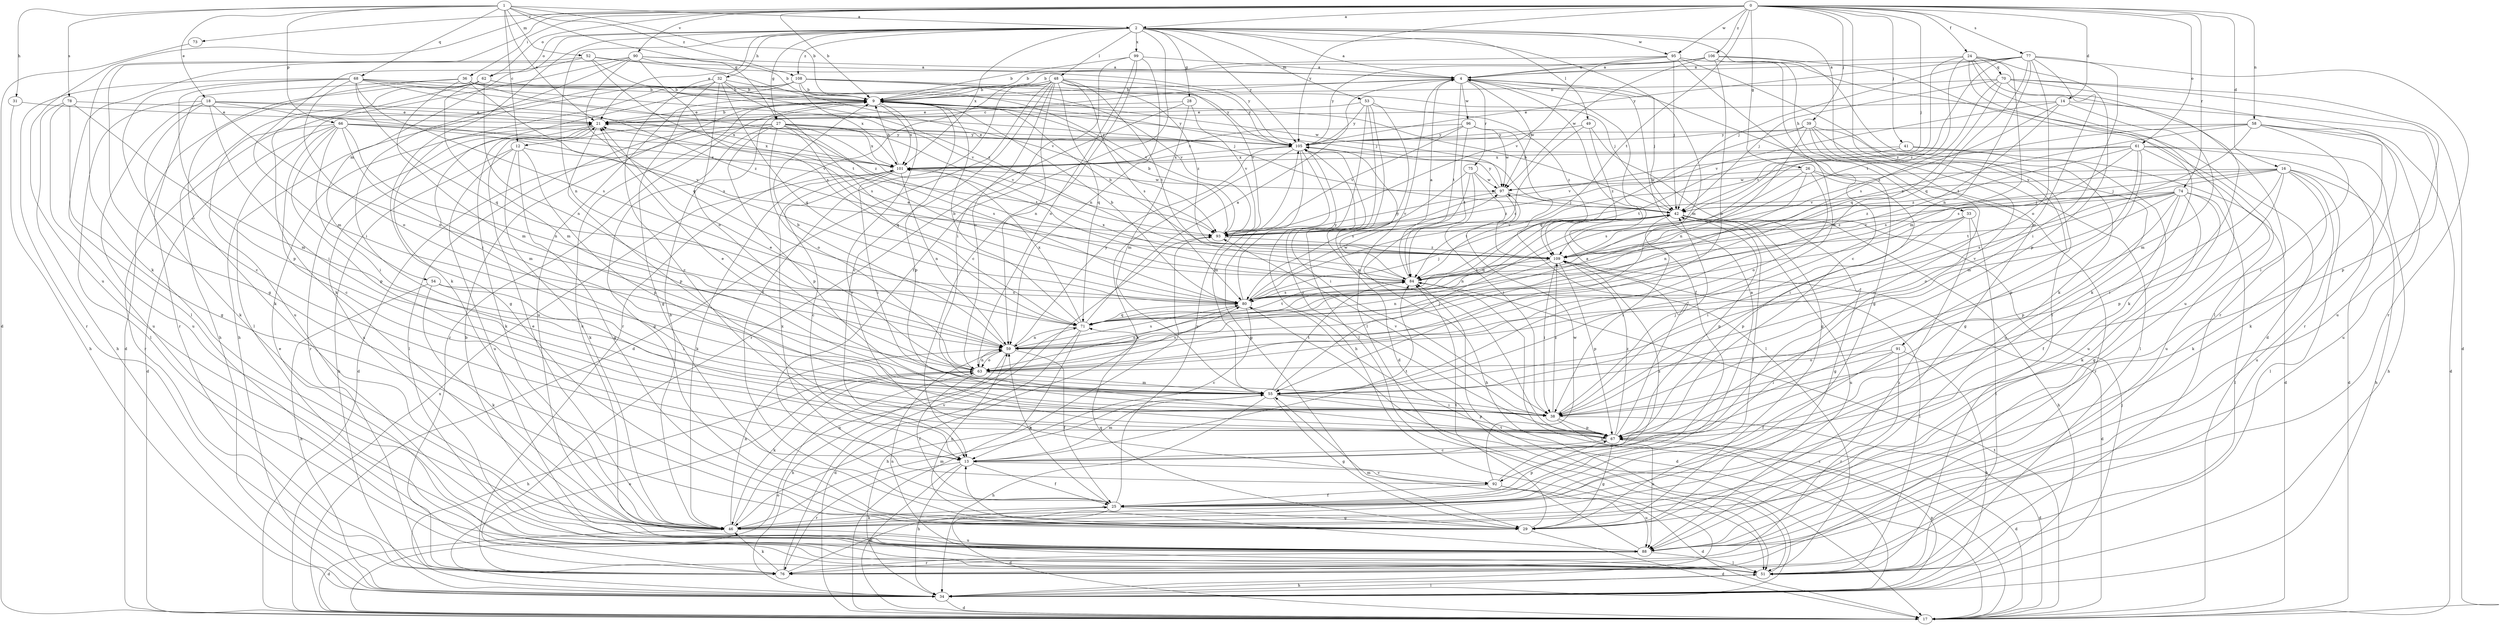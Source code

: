strict digraph  {
0;
1;
2;
4;
9;
12;
13;
14;
16;
17;
18;
21;
24;
25;
26;
27;
28;
29;
31;
32;
33;
34;
36;
38;
39;
41;
42;
46;
48;
49;
51;
52;
53;
54;
55;
58;
59;
61;
62;
63;
66;
67;
68;
70;
71;
73;
74;
75;
76;
77;
78;
80;
84;
88;
90;
91;
92;
93;
95;
96;
97;
99;
101;
105;
106;
108;
109;
0 -> 2  [label=a];
0 -> 9  [label=b];
0 -> 14  [label=d];
0 -> 16  [label=d];
0 -> 24  [label=f];
0 -> 26  [label=g];
0 -> 36  [label=i];
0 -> 39  [label=j];
0 -> 41  [label=j];
0 -> 42  [label=j];
0 -> 46  [label=k];
0 -> 58  [label=n];
0 -> 61  [label=o];
0 -> 62  [label=o];
0 -> 73  [label=r];
0 -> 74  [label=r];
0 -> 77  [label=s];
0 -> 84  [label=t];
0 -> 88  [label=u];
0 -> 90  [label=v];
0 -> 91  [label=v];
0 -> 95  [label=w];
0 -> 105  [label=y];
0 -> 106  [label=z];
1 -> 2  [label=a];
1 -> 9  [label=b];
1 -> 12  [label=c];
1 -> 18  [label=e];
1 -> 21  [label=e];
1 -> 27  [label=g];
1 -> 31  [label=h];
1 -> 52  [label=m];
1 -> 66  [label=p];
1 -> 68  [label=q];
1 -> 78  [label=s];
1 -> 108  [label=z];
2 -> 4  [label=a];
2 -> 21  [label=e];
2 -> 25  [label=f];
2 -> 27  [label=g];
2 -> 28  [label=g];
2 -> 32  [label=h];
2 -> 33  [label=h];
2 -> 46  [label=k];
2 -> 48  [label=l];
2 -> 49  [label=l];
2 -> 53  [label=m];
2 -> 54  [label=m];
2 -> 55  [label=m];
2 -> 59  [label=n];
2 -> 62  [label=o];
2 -> 92  [label=v];
2 -> 95  [label=w];
2 -> 99  [label=x];
2 -> 101  [label=x];
2 -> 105  [label=y];
2 -> 108  [label=z];
4 -> 9  [label=b];
4 -> 12  [label=c];
4 -> 25  [label=f];
4 -> 29  [label=g];
4 -> 42  [label=j];
4 -> 51  [label=l];
4 -> 75  [label=r];
4 -> 84  [label=t];
4 -> 96  [label=w];
4 -> 97  [label=w];
9 -> 21  [label=e];
9 -> 67  [label=p];
9 -> 76  [label=r];
9 -> 88  [label=u];
9 -> 92  [label=v];
9 -> 101  [label=x];
9 -> 105  [label=y];
12 -> 29  [label=g];
12 -> 34  [label=h];
12 -> 46  [label=k];
12 -> 67  [label=p];
12 -> 88  [label=u];
12 -> 101  [label=x];
13 -> 17  [label=d];
13 -> 25  [label=f];
13 -> 34  [label=h];
13 -> 55  [label=m];
13 -> 76  [label=r];
13 -> 84  [label=t];
13 -> 92  [label=v];
14 -> 21  [label=e];
14 -> 55  [label=m];
14 -> 67  [label=p];
14 -> 84  [label=t];
14 -> 93  [label=v];
14 -> 109  [label=z];
16 -> 34  [label=h];
16 -> 38  [label=i];
16 -> 42  [label=j];
16 -> 46  [label=k];
16 -> 51  [label=l];
16 -> 67  [label=p];
16 -> 88  [label=u];
16 -> 93  [label=v];
16 -> 97  [label=w];
16 -> 109  [label=z];
17 -> 63  [label=o];
17 -> 80  [label=s];
17 -> 84  [label=t];
17 -> 93  [label=v];
17 -> 101  [label=x];
18 -> 21  [label=e];
18 -> 38  [label=i];
18 -> 46  [label=k];
18 -> 51  [label=l];
18 -> 59  [label=n];
18 -> 88  [label=u];
18 -> 93  [label=v];
18 -> 101  [label=x];
21 -> 9  [label=b];
21 -> 46  [label=k];
21 -> 67  [label=p];
21 -> 76  [label=r];
21 -> 88  [label=u];
21 -> 105  [label=y];
24 -> 4  [label=a];
24 -> 46  [label=k];
24 -> 55  [label=m];
24 -> 67  [label=p];
24 -> 70  [label=q];
24 -> 76  [label=r];
24 -> 84  [label=t];
24 -> 88  [label=u];
24 -> 109  [label=z];
25 -> 4  [label=a];
25 -> 17  [label=d];
25 -> 29  [label=g];
25 -> 46  [label=k];
25 -> 59  [label=n];
25 -> 67  [label=p];
25 -> 105  [label=y];
26 -> 38  [label=i];
26 -> 59  [label=n];
26 -> 63  [label=o];
26 -> 76  [label=r];
26 -> 80  [label=s];
26 -> 97  [label=w];
27 -> 17  [label=d];
27 -> 29  [label=g];
27 -> 51  [label=l];
27 -> 63  [label=o];
27 -> 67  [label=p];
27 -> 71  [label=q];
27 -> 80  [label=s];
27 -> 84  [label=t];
27 -> 93  [label=v];
27 -> 101  [label=x];
27 -> 105  [label=y];
28 -> 21  [label=e];
28 -> 55  [label=m];
28 -> 76  [label=r];
28 -> 93  [label=v];
29 -> 17  [label=d];
29 -> 59  [label=n];
29 -> 71  [label=q];
29 -> 84  [label=t];
31 -> 21  [label=e];
31 -> 34  [label=h];
32 -> 9  [label=b];
32 -> 13  [label=c];
32 -> 29  [label=g];
32 -> 51  [label=l];
32 -> 63  [label=o];
32 -> 71  [label=q];
32 -> 80  [label=s];
32 -> 93  [label=v];
33 -> 38  [label=i];
33 -> 51  [label=l];
33 -> 67  [label=p];
33 -> 88  [label=u];
33 -> 93  [label=v];
34 -> 17  [label=d];
34 -> 42  [label=j];
34 -> 51  [label=l];
34 -> 63  [label=o];
34 -> 67  [label=p];
36 -> 9  [label=b];
36 -> 42  [label=j];
36 -> 46  [label=k];
36 -> 55  [label=m];
36 -> 76  [label=r];
36 -> 80  [label=s];
36 -> 109  [label=z];
38 -> 17  [label=d];
38 -> 42  [label=j];
38 -> 67  [label=p];
38 -> 88  [label=u];
38 -> 93  [label=v];
38 -> 109  [label=z];
39 -> 13  [label=c];
39 -> 29  [label=g];
39 -> 51  [label=l];
39 -> 59  [label=n];
39 -> 71  [label=q];
39 -> 88  [label=u];
39 -> 105  [label=y];
41 -> 17  [label=d];
41 -> 84  [label=t];
41 -> 88  [label=u];
41 -> 101  [label=x];
42 -> 9  [label=b];
42 -> 25  [label=f];
42 -> 29  [label=g];
42 -> 34  [label=h];
42 -> 38  [label=i];
42 -> 59  [label=n];
42 -> 67  [label=p];
42 -> 71  [label=q];
42 -> 88  [label=u];
42 -> 93  [label=v];
46 -> 9  [label=b];
46 -> 17  [label=d];
46 -> 21  [label=e];
46 -> 55  [label=m];
46 -> 59  [label=n];
46 -> 71  [label=q];
46 -> 88  [label=u];
48 -> 9  [label=b];
48 -> 13  [label=c];
48 -> 17  [label=d];
48 -> 25  [label=f];
48 -> 59  [label=n];
48 -> 63  [label=o];
48 -> 71  [label=q];
48 -> 76  [label=r];
48 -> 80  [label=s];
48 -> 84  [label=t];
48 -> 88  [label=u];
48 -> 93  [label=v];
48 -> 105  [label=y];
48 -> 109  [label=z];
49 -> 29  [label=g];
49 -> 80  [label=s];
49 -> 105  [label=y];
49 -> 109  [label=z];
51 -> 9  [label=b];
51 -> 21  [label=e];
51 -> 34  [label=h];
51 -> 59  [label=n];
51 -> 84  [label=t];
52 -> 4  [label=a];
52 -> 29  [label=g];
52 -> 55  [label=m];
52 -> 84  [label=t];
52 -> 105  [label=y];
52 -> 109  [label=z];
53 -> 17  [label=d];
53 -> 21  [label=e];
53 -> 34  [label=h];
53 -> 51  [label=l];
53 -> 67  [label=p];
53 -> 105  [label=y];
53 -> 109  [label=z];
54 -> 34  [label=h];
54 -> 38  [label=i];
54 -> 46  [label=k];
54 -> 80  [label=s];
55 -> 21  [label=e];
55 -> 29  [label=g];
55 -> 34  [label=h];
55 -> 38  [label=i];
55 -> 42  [label=j];
55 -> 67  [label=p];
55 -> 84  [label=t];
58 -> 17  [label=d];
58 -> 38  [label=i];
58 -> 46  [label=k];
58 -> 80  [label=s];
58 -> 88  [label=u];
58 -> 93  [label=v];
58 -> 105  [label=y];
58 -> 109  [label=z];
59 -> 9  [label=b];
59 -> 25  [label=f];
59 -> 34  [label=h];
59 -> 63  [label=o];
59 -> 80  [label=s];
59 -> 105  [label=y];
61 -> 17  [label=d];
61 -> 34  [label=h];
61 -> 55  [label=m];
61 -> 67  [label=p];
61 -> 80  [label=s];
61 -> 88  [label=u];
61 -> 93  [label=v];
61 -> 101  [label=x];
61 -> 109  [label=z];
62 -> 9  [label=b];
62 -> 17  [label=d];
62 -> 34  [label=h];
62 -> 55  [label=m];
62 -> 59  [label=n];
62 -> 88  [label=u];
62 -> 97  [label=w];
63 -> 21  [label=e];
63 -> 25  [label=f];
63 -> 34  [label=h];
63 -> 46  [label=k];
63 -> 55  [label=m];
63 -> 59  [label=n];
63 -> 80  [label=s];
66 -> 13  [label=c];
66 -> 17  [label=d];
66 -> 38  [label=i];
66 -> 55  [label=m];
66 -> 59  [label=n];
66 -> 67  [label=p];
66 -> 76  [label=r];
66 -> 93  [label=v];
66 -> 101  [label=x];
66 -> 105  [label=y];
67 -> 4  [label=a];
67 -> 13  [label=c];
67 -> 17  [label=d];
67 -> 29  [label=g];
67 -> 105  [label=y];
67 -> 109  [label=z];
68 -> 9  [label=b];
68 -> 13  [label=c];
68 -> 42  [label=j];
68 -> 63  [label=o];
68 -> 67  [label=p];
68 -> 71  [label=q];
68 -> 76  [label=r];
68 -> 80  [label=s];
68 -> 93  [label=v];
68 -> 109  [label=z];
70 -> 9  [label=b];
70 -> 17  [label=d];
70 -> 42  [label=j];
70 -> 46  [label=k];
70 -> 71  [label=q];
70 -> 76  [label=r];
70 -> 80  [label=s];
70 -> 88  [label=u];
71 -> 4  [label=a];
71 -> 9  [label=b];
71 -> 17  [label=d];
71 -> 34  [label=h];
71 -> 59  [label=n];
71 -> 84  [label=t];
71 -> 101  [label=x];
73 -> 17  [label=d];
74 -> 25  [label=f];
74 -> 29  [label=g];
74 -> 42  [label=j];
74 -> 46  [label=k];
74 -> 51  [label=l];
74 -> 63  [label=o];
74 -> 67  [label=p];
74 -> 80  [label=s];
74 -> 84  [label=t];
74 -> 109  [label=z];
75 -> 34  [label=h];
75 -> 38  [label=i];
75 -> 80  [label=s];
75 -> 97  [label=w];
75 -> 109  [label=z];
76 -> 25  [label=f];
76 -> 46  [label=k];
76 -> 93  [label=v];
77 -> 4  [label=a];
77 -> 38  [label=i];
77 -> 42  [label=j];
77 -> 55  [label=m];
77 -> 59  [label=n];
77 -> 63  [label=o];
77 -> 71  [label=q];
77 -> 76  [label=r];
77 -> 105  [label=y];
77 -> 109  [label=z];
78 -> 21  [label=e];
78 -> 29  [label=g];
78 -> 34  [label=h];
78 -> 55  [label=m];
78 -> 88  [label=u];
80 -> 9  [label=b];
80 -> 13  [label=c];
80 -> 17  [label=d];
80 -> 42  [label=j];
80 -> 63  [label=o];
80 -> 71  [label=q];
80 -> 97  [label=w];
80 -> 105  [label=y];
84 -> 4  [label=a];
84 -> 21  [label=e];
84 -> 34  [label=h];
84 -> 80  [label=s];
84 -> 101  [label=x];
84 -> 105  [label=y];
88 -> 13  [label=c];
88 -> 51  [label=l];
88 -> 55  [label=m];
88 -> 76  [label=r];
90 -> 4  [label=a];
90 -> 9  [label=b];
90 -> 38  [label=i];
90 -> 46  [label=k];
90 -> 51  [label=l];
90 -> 71  [label=q];
90 -> 80  [label=s];
90 -> 93  [label=v];
91 -> 25  [label=f];
91 -> 34  [label=h];
91 -> 38  [label=i];
91 -> 63  [label=o];
91 -> 76  [label=r];
92 -> 17  [label=d];
92 -> 25  [label=f];
92 -> 88  [label=u];
92 -> 97  [label=w];
92 -> 101  [label=x];
92 -> 109  [label=z];
93 -> 9  [label=b];
93 -> 109  [label=z];
95 -> 4  [label=a];
95 -> 9  [label=b];
95 -> 13  [label=c];
95 -> 17  [label=d];
95 -> 42  [label=j];
95 -> 51  [label=l];
95 -> 93  [label=v];
96 -> 51  [label=l];
96 -> 84  [label=t];
96 -> 93  [label=v];
96 -> 97  [label=w];
96 -> 101  [label=x];
96 -> 105  [label=y];
97 -> 42  [label=j];
97 -> 84  [label=t];
97 -> 93  [label=v];
97 -> 105  [label=y];
99 -> 4  [label=a];
99 -> 9  [label=b];
99 -> 13  [label=c];
99 -> 38  [label=i];
99 -> 59  [label=n];
99 -> 63  [label=o];
101 -> 9  [label=b];
101 -> 13  [label=c];
101 -> 38  [label=i];
101 -> 46  [label=k];
101 -> 59  [label=n];
101 -> 97  [label=w];
105 -> 21  [label=e];
105 -> 29  [label=g];
105 -> 38  [label=i];
105 -> 46  [label=k];
105 -> 55  [label=m];
105 -> 101  [label=x];
106 -> 4  [label=a];
106 -> 9  [label=b];
106 -> 46  [label=k];
106 -> 51  [label=l];
106 -> 55  [label=m];
106 -> 63  [label=o];
106 -> 97  [label=w];
106 -> 105  [label=y];
108 -> 9  [label=b];
108 -> 29  [label=g];
108 -> 34  [label=h];
108 -> 38  [label=i];
108 -> 42  [label=j];
108 -> 93  [label=v];
108 -> 101  [label=x];
108 -> 105  [label=y];
109 -> 9  [label=b];
109 -> 17  [label=d];
109 -> 38  [label=i];
109 -> 51  [label=l];
109 -> 59  [label=n];
109 -> 67  [label=p];
109 -> 84  [label=t];
}
